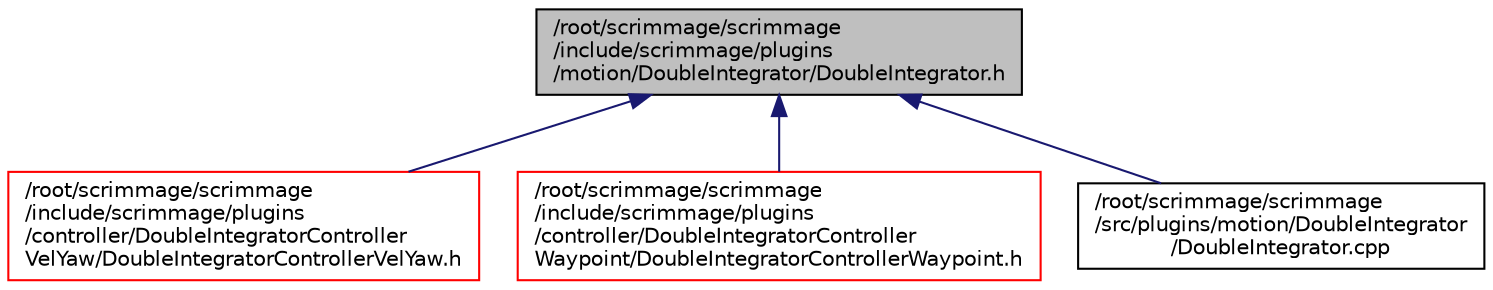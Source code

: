 digraph "/root/scrimmage/scrimmage/include/scrimmage/plugins/motion/DoubleIntegrator/DoubleIntegrator.h"
{
 // LATEX_PDF_SIZE
  edge [fontname="Helvetica",fontsize="10",labelfontname="Helvetica",labelfontsize="10"];
  node [fontname="Helvetica",fontsize="10",shape=record];
  Node1 [label="/root/scrimmage/scrimmage\l/include/scrimmage/plugins\l/motion/DoubleIntegrator/DoubleIntegrator.h",height=0.2,width=0.4,color="black", fillcolor="grey75", style="filled", fontcolor="black",tooltip="Brief file description."];
  Node1 -> Node2 [dir="back",color="midnightblue",fontsize="10",style="solid",fontname="Helvetica"];
  Node2 [label="/root/scrimmage/scrimmage\l/include/scrimmage/plugins\l/controller/DoubleIntegratorController\lVelYaw/DoubleIntegratorControllerVelYaw.h",height=0.2,width=0.4,color="red", fillcolor="white", style="filled",URL="$DoubleIntegratorControllerVelYaw_8h.html",tooltip="Brief file description."];
  Node1 -> Node4 [dir="back",color="midnightblue",fontsize="10",style="solid",fontname="Helvetica"];
  Node4 [label="/root/scrimmage/scrimmage\l/include/scrimmage/plugins\l/controller/DoubleIntegratorController\lWaypoint/DoubleIntegratorControllerWaypoint.h",height=0.2,width=0.4,color="red", fillcolor="white", style="filled",URL="$DoubleIntegratorControllerWaypoint_8h.html",tooltip="Brief file description."];
  Node1 -> Node6 [dir="back",color="midnightblue",fontsize="10",style="solid",fontname="Helvetica"];
  Node6 [label="/root/scrimmage/scrimmage\l/src/plugins/motion/DoubleIntegrator\l/DoubleIntegrator.cpp",height=0.2,width=0.4,color="black", fillcolor="white", style="filled",URL="$DoubleIntegrator_8cpp.html",tooltip="Brief file description."];
}
